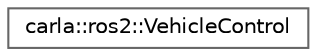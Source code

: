 digraph "类继承关系图"
{
 // INTERACTIVE_SVG=YES
 // LATEX_PDF_SIZE
  bgcolor="transparent";
  edge [fontname=Helvetica,fontsize=10,labelfontname=Helvetica,labelfontsize=10];
  node [fontname=Helvetica,fontsize=10,shape=box,height=0.2,width=0.4];
  rankdir="LR";
  Node0 [id="Node000000",label="carla::ros2::VehicleControl",height=0.2,width=0.4,color="grey40", fillcolor="white", style="filled",URL="$de/d61/structcarla_1_1ros2_1_1VehicleControl.html",tooltip=" "];
}
